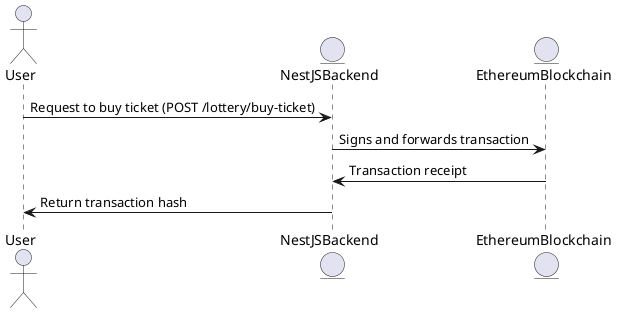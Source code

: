 @startuml
actor User
entity NestJSBackend
entity EthereumBlockchain

User -> NestJSBackend : Request to buy ticket (POST /lottery/buy-ticket)
NestJSBackend -> EthereumBlockchain : Signs and forwards transaction
EthereumBlockchain -> NestJSBackend : Transaction receipt
NestJSBackend -> User : Return transaction hash
@enduml
